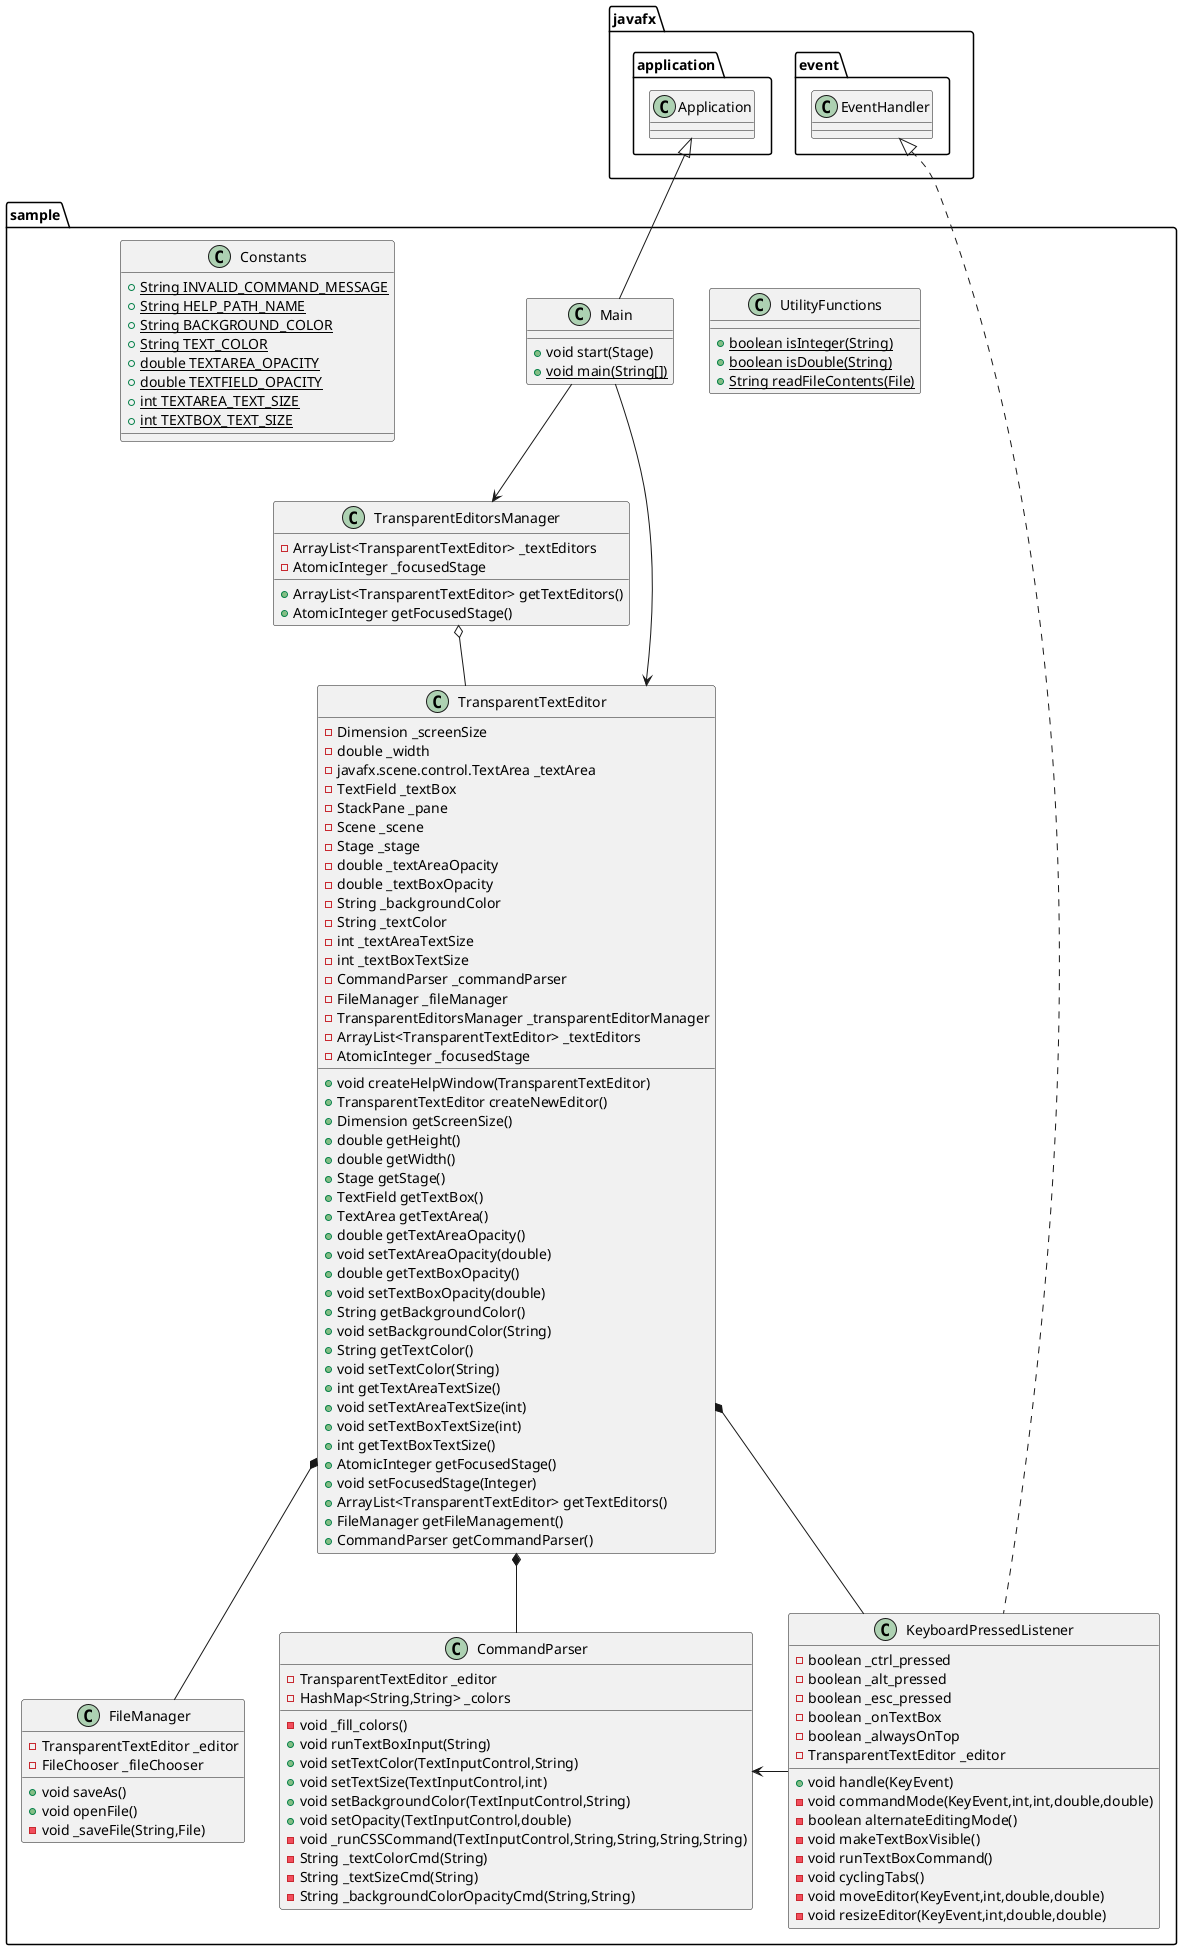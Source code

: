 @startuml
class sample.FileManager {
- TransparentTextEditor _editor
- FileChooser _fileChooser
+ void saveAs()
+ void openFile()
- void _saveFile(String,File)
}

class sample.UtilityFunctions {
+ {static} boolean isInteger(String)
+ {static} boolean isDouble(String)
+ {static} String readFileContents(File)
}

class sample.TransparentTextEditor {
- Dimension _screenSize
- double _width
- javafx.scene.control.TextArea _textArea
- TextField _textBox
- StackPane _pane
- Scene _scene
- Stage _stage
- double _textAreaOpacity
- double _textBoxOpacity
- String _backgroundColor
- String _textColor
- int _textAreaTextSize
- int _textBoxTextSize
- CommandParser _commandParser
- FileManager _fileManager
- TransparentEditorsManager _transparentEditorManager
- ArrayList<TransparentTextEditor> _textEditors
- AtomicInteger _focusedStage
+ void createHelpWindow(TransparentTextEditor)
+ TransparentTextEditor createNewEditor()
+ Dimension getScreenSize()
+ double getHeight()
+ double getWidth()
+ Stage getStage()
+ TextField getTextBox()
+ TextArea getTextArea()
+ double getTextAreaOpacity()
+ void setTextAreaOpacity(double)
+ double getTextBoxOpacity()
+ void setTextBoxOpacity(double)
+ String getBackgroundColor()
+ void setBackgroundColor(String)
+ String getTextColor()
+ void setTextColor(String)
+ int getTextAreaTextSize()
+ void setTextAreaTextSize(int)
+ void setTextBoxTextSize(int)
+ int getTextBoxTextSize()
+ AtomicInteger getFocusedStage()
+ void setFocusedStage(Integer)
+ ArrayList<TransparentTextEditor> getTextEditors()
+ FileManager getFileManagement()
+ CommandParser getCommandParser()
}

class sample.TransparentEditorsManager {
- ArrayList<TransparentTextEditor> _textEditors
- AtomicInteger _focusedStage
+ ArrayList<TransparentTextEditor> getTextEditors()
+ AtomicInteger getFocusedStage()
}

class sample.Main {
+ void start(Stage)
+ {static} void main(String[])
}

class sample.CommandParser {
- TransparentTextEditor _editor
- HashMap<String,String> _colors
- void _fill_colors()
+ void runTextBoxInput(String)
+ void setTextColor(TextInputControl,String)
+ void setTextSize(TextInputControl,int)
+ void setBackgroundColor(TextInputControl,String)
+ void setOpacity(TextInputControl,double)
- void _runCSSCommand(TextInputControl,String,String,String,String)
- String _textColorCmd(String)
- String _textSizeCmd(String)
- String _backgroundColorOpacityCmd(String,String)
}

class sample.KeyboardPressedListener {
- boolean _ctrl_pressed
- boolean _alt_pressed
- boolean _esc_pressed
- boolean _onTextBox
- boolean _alwaysOnTop
- TransparentTextEditor _editor
+ void handle(KeyEvent)
- void commandMode(KeyEvent,int,int,double,double)
- boolean alternateEditingMode()
- void makeTextBoxVisible()
- void runTextBoxCommand()
- void cyclingTabs()
- void moveEditor(KeyEvent,int,double,double)
- void resizeEditor(KeyEvent,int,double,double)
}

class sample.Constants {
+ {static} String INVALID_COMMAND_MESSAGE
+ {static} String HELP_PATH_NAME
+ {static} String BACKGROUND_COLOR
+ {static} String TEXT_COLOR
+ {static} double TEXTAREA_OPACITY
+ {static} double TEXTFIELD_OPACITY
+ {static} int TEXTAREA_TEXT_SIZE
+ {static} int TEXTBOX_TEXT_SIZE
}


javafx.application.Application <|-- sample.Main
javafx.event.EventHandler <|.. sample.KeyboardPressedListener

sample.Main --> sample.TransparentTextEditor
sample.Main --> sample.TransparentEditorsManager
sample.TransparentEditorsManager o-- sample.TransparentTextEditor
sample.TransparentTextEditor *-- sample.FileManager
sample.TransparentTextEditor *-- sample.KeyboardPressedListener
sample.TransparentTextEditor *-- sample.CommandParser
sample.KeyboardPressedListener -> sample.CommandParser


@enduml